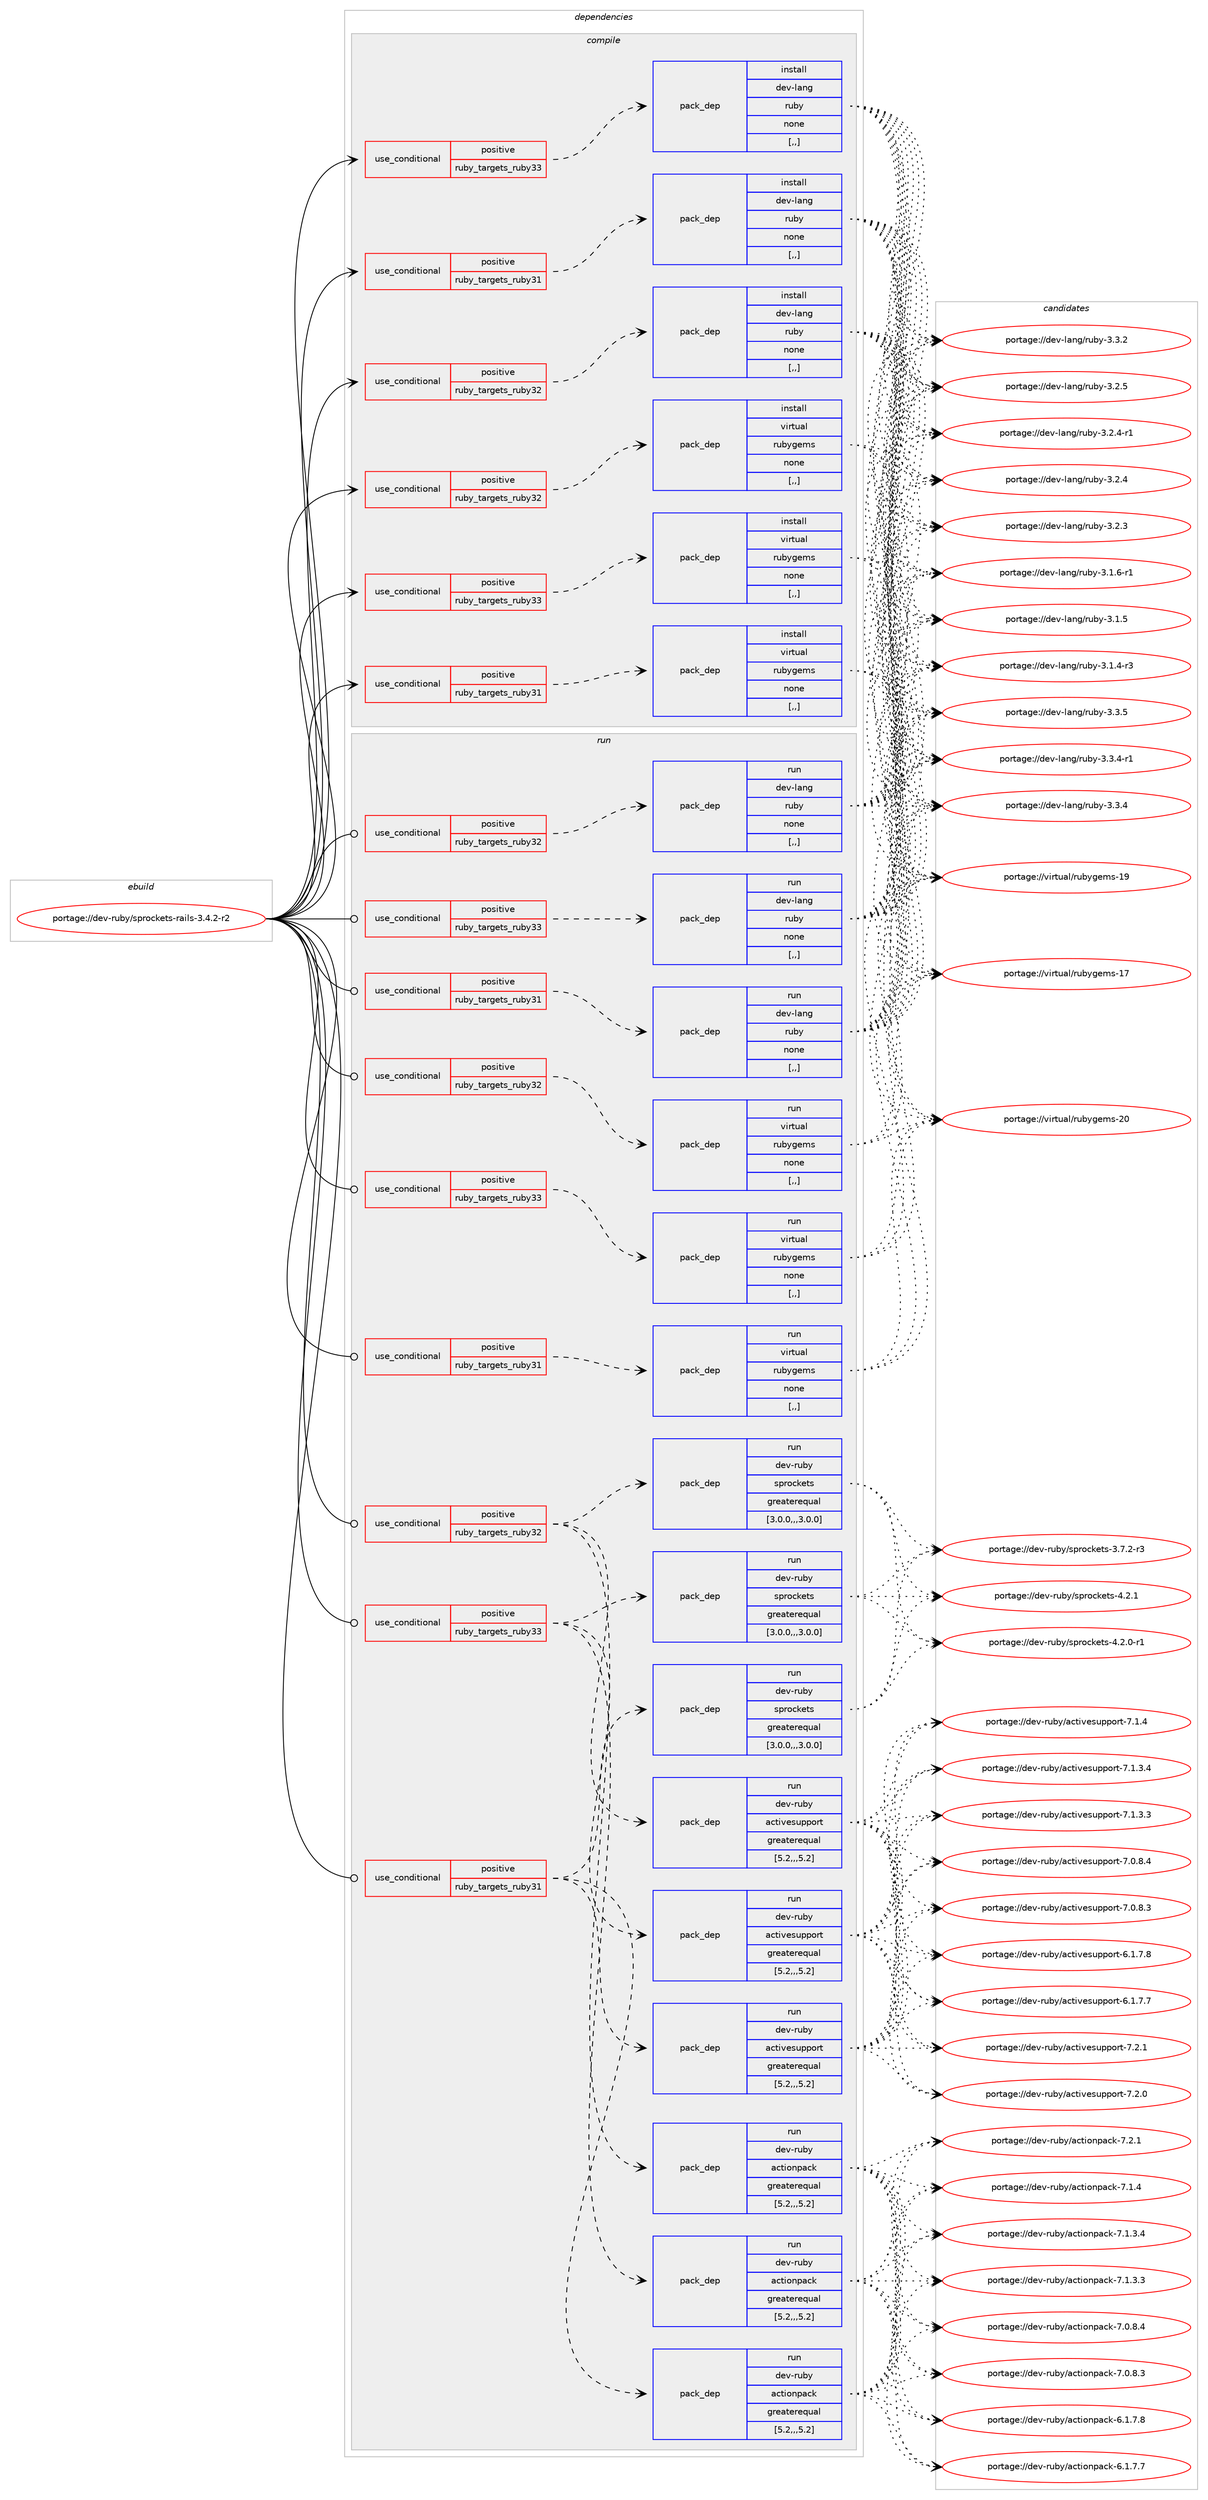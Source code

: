 digraph prolog {

# *************
# Graph options
# *************

newrank=true;
concentrate=true;
compound=true;
graph [rankdir=LR,fontname=Helvetica,fontsize=10,ranksep=1.5];#, ranksep=2.5, nodesep=0.2];
edge  [arrowhead=vee];
node  [fontname=Helvetica,fontsize=10];

# **********
# The ebuild
# **********

subgraph cluster_leftcol {
color=gray;
label=<<i>ebuild</i>>;
id [label="portage://dev-ruby/sprockets-rails-3.4.2-r2", color=red, width=4, href="../dev-ruby/sprockets-rails-3.4.2-r2.svg"];
}

# ****************
# The dependencies
# ****************

subgraph cluster_midcol {
color=gray;
label=<<i>dependencies</i>>;
subgraph cluster_compile {
fillcolor="#eeeeee";
style=filled;
label=<<i>compile</i>>;
subgraph cond188219 {
dependency700712 [label=<<TABLE BORDER="0" CELLBORDER="1" CELLSPACING="0" CELLPADDING="4"><TR><TD ROWSPAN="3" CELLPADDING="10">use_conditional</TD></TR><TR><TD>positive</TD></TR><TR><TD>ruby_targets_ruby31</TD></TR></TABLE>>, shape=none, color=red];
subgraph pack507512 {
dependency700713 [label=<<TABLE BORDER="0" CELLBORDER="1" CELLSPACING="0" CELLPADDING="4" WIDTH="220"><TR><TD ROWSPAN="6" CELLPADDING="30">pack_dep</TD></TR><TR><TD WIDTH="110">install</TD></TR><TR><TD>dev-lang</TD></TR><TR><TD>ruby</TD></TR><TR><TD>none</TD></TR><TR><TD>[,,]</TD></TR></TABLE>>, shape=none, color=blue];
}
dependency700712:e -> dependency700713:w [weight=20,style="dashed",arrowhead="vee"];
}
id:e -> dependency700712:w [weight=20,style="solid",arrowhead="vee"];
subgraph cond188220 {
dependency700714 [label=<<TABLE BORDER="0" CELLBORDER="1" CELLSPACING="0" CELLPADDING="4"><TR><TD ROWSPAN="3" CELLPADDING="10">use_conditional</TD></TR><TR><TD>positive</TD></TR><TR><TD>ruby_targets_ruby31</TD></TR></TABLE>>, shape=none, color=red];
subgraph pack507513 {
dependency700715 [label=<<TABLE BORDER="0" CELLBORDER="1" CELLSPACING="0" CELLPADDING="4" WIDTH="220"><TR><TD ROWSPAN="6" CELLPADDING="30">pack_dep</TD></TR><TR><TD WIDTH="110">install</TD></TR><TR><TD>virtual</TD></TR><TR><TD>rubygems</TD></TR><TR><TD>none</TD></TR><TR><TD>[,,]</TD></TR></TABLE>>, shape=none, color=blue];
}
dependency700714:e -> dependency700715:w [weight=20,style="dashed",arrowhead="vee"];
}
id:e -> dependency700714:w [weight=20,style="solid",arrowhead="vee"];
subgraph cond188221 {
dependency700716 [label=<<TABLE BORDER="0" CELLBORDER="1" CELLSPACING="0" CELLPADDING="4"><TR><TD ROWSPAN="3" CELLPADDING="10">use_conditional</TD></TR><TR><TD>positive</TD></TR><TR><TD>ruby_targets_ruby32</TD></TR></TABLE>>, shape=none, color=red];
subgraph pack507514 {
dependency700717 [label=<<TABLE BORDER="0" CELLBORDER="1" CELLSPACING="0" CELLPADDING="4" WIDTH="220"><TR><TD ROWSPAN="6" CELLPADDING="30">pack_dep</TD></TR><TR><TD WIDTH="110">install</TD></TR><TR><TD>dev-lang</TD></TR><TR><TD>ruby</TD></TR><TR><TD>none</TD></TR><TR><TD>[,,]</TD></TR></TABLE>>, shape=none, color=blue];
}
dependency700716:e -> dependency700717:w [weight=20,style="dashed",arrowhead="vee"];
}
id:e -> dependency700716:w [weight=20,style="solid",arrowhead="vee"];
subgraph cond188222 {
dependency700718 [label=<<TABLE BORDER="0" CELLBORDER="1" CELLSPACING="0" CELLPADDING="4"><TR><TD ROWSPAN="3" CELLPADDING="10">use_conditional</TD></TR><TR><TD>positive</TD></TR><TR><TD>ruby_targets_ruby32</TD></TR></TABLE>>, shape=none, color=red];
subgraph pack507515 {
dependency700719 [label=<<TABLE BORDER="0" CELLBORDER="1" CELLSPACING="0" CELLPADDING="4" WIDTH="220"><TR><TD ROWSPAN="6" CELLPADDING="30">pack_dep</TD></TR><TR><TD WIDTH="110">install</TD></TR><TR><TD>virtual</TD></TR><TR><TD>rubygems</TD></TR><TR><TD>none</TD></TR><TR><TD>[,,]</TD></TR></TABLE>>, shape=none, color=blue];
}
dependency700718:e -> dependency700719:w [weight=20,style="dashed",arrowhead="vee"];
}
id:e -> dependency700718:w [weight=20,style="solid",arrowhead="vee"];
subgraph cond188223 {
dependency700720 [label=<<TABLE BORDER="0" CELLBORDER="1" CELLSPACING="0" CELLPADDING="4"><TR><TD ROWSPAN="3" CELLPADDING="10">use_conditional</TD></TR><TR><TD>positive</TD></TR><TR><TD>ruby_targets_ruby33</TD></TR></TABLE>>, shape=none, color=red];
subgraph pack507516 {
dependency700721 [label=<<TABLE BORDER="0" CELLBORDER="1" CELLSPACING="0" CELLPADDING="4" WIDTH="220"><TR><TD ROWSPAN="6" CELLPADDING="30">pack_dep</TD></TR><TR><TD WIDTH="110">install</TD></TR><TR><TD>dev-lang</TD></TR><TR><TD>ruby</TD></TR><TR><TD>none</TD></TR><TR><TD>[,,]</TD></TR></TABLE>>, shape=none, color=blue];
}
dependency700720:e -> dependency700721:w [weight=20,style="dashed",arrowhead="vee"];
}
id:e -> dependency700720:w [weight=20,style="solid",arrowhead="vee"];
subgraph cond188224 {
dependency700722 [label=<<TABLE BORDER="0" CELLBORDER="1" CELLSPACING="0" CELLPADDING="4"><TR><TD ROWSPAN="3" CELLPADDING="10">use_conditional</TD></TR><TR><TD>positive</TD></TR><TR><TD>ruby_targets_ruby33</TD></TR></TABLE>>, shape=none, color=red];
subgraph pack507517 {
dependency700723 [label=<<TABLE BORDER="0" CELLBORDER="1" CELLSPACING="0" CELLPADDING="4" WIDTH="220"><TR><TD ROWSPAN="6" CELLPADDING="30">pack_dep</TD></TR><TR><TD WIDTH="110">install</TD></TR><TR><TD>virtual</TD></TR><TR><TD>rubygems</TD></TR><TR><TD>none</TD></TR><TR><TD>[,,]</TD></TR></TABLE>>, shape=none, color=blue];
}
dependency700722:e -> dependency700723:w [weight=20,style="dashed",arrowhead="vee"];
}
id:e -> dependency700722:w [weight=20,style="solid",arrowhead="vee"];
}
subgraph cluster_compileandrun {
fillcolor="#eeeeee";
style=filled;
label=<<i>compile and run</i>>;
}
subgraph cluster_run {
fillcolor="#eeeeee";
style=filled;
label=<<i>run</i>>;
subgraph cond188225 {
dependency700724 [label=<<TABLE BORDER="0" CELLBORDER="1" CELLSPACING="0" CELLPADDING="4"><TR><TD ROWSPAN="3" CELLPADDING="10">use_conditional</TD></TR><TR><TD>positive</TD></TR><TR><TD>ruby_targets_ruby31</TD></TR></TABLE>>, shape=none, color=red];
subgraph pack507518 {
dependency700725 [label=<<TABLE BORDER="0" CELLBORDER="1" CELLSPACING="0" CELLPADDING="4" WIDTH="220"><TR><TD ROWSPAN="6" CELLPADDING="30">pack_dep</TD></TR><TR><TD WIDTH="110">run</TD></TR><TR><TD>dev-lang</TD></TR><TR><TD>ruby</TD></TR><TR><TD>none</TD></TR><TR><TD>[,,]</TD></TR></TABLE>>, shape=none, color=blue];
}
dependency700724:e -> dependency700725:w [weight=20,style="dashed",arrowhead="vee"];
}
id:e -> dependency700724:w [weight=20,style="solid",arrowhead="odot"];
subgraph cond188226 {
dependency700726 [label=<<TABLE BORDER="0" CELLBORDER="1" CELLSPACING="0" CELLPADDING="4"><TR><TD ROWSPAN="3" CELLPADDING="10">use_conditional</TD></TR><TR><TD>positive</TD></TR><TR><TD>ruby_targets_ruby31</TD></TR></TABLE>>, shape=none, color=red];
subgraph pack507519 {
dependency700727 [label=<<TABLE BORDER="0" CELLBORDER="1" CELLSPACING="0" CELLPADDING="4" WIDTH="220"><TR><TD ROWSPAN="6" CELLPADDING="30">pack_dep</TD></TR><TR><TD WIDTH="110">run</TD></TR><TR><TD>dev-ruby</TD></TR><TR><TD>actionpack</TD></TR><TR><TD>greaterequal</TD></TR><TR><TD>[5.2,,,5.2]</TD></TR></TABLE>>, shape=none, color=blue];
}
dependency700726:e -> dependency700727:w [weight=20,style="dashed",arrowhead="vee"];
subgraph pack507520 {
dependency700728 [label=<<TABLE BORDER="0" CELLBORDER="1" CELLSPACING="0" CELLPADDING="4" WIDTH="220"><TR><TD ROWSPAN="6" CELLPADDING="30">pack_dep</TD></TR><TR><TD WIDTH="110">run</TD></TR><TR><TD>dev-ruby</TD></TR><TR><TD>activesupport</TD></TR><TR><TD>greaterequal</TD></TR><TR><TD>[5.2,,,5.2]</TD></TR></TABLE>>, shape=none, color=blue];
}
dependency700726:e -> dependency700728:w [weight=20,style="dashed",arrowhead="vee"];
subgraph pack507521 {
dependency700729 [label=<<TABLE BORDER="0" CELLBORDER="1" CELLSPACING="0" CELLPADDING="4" WIDTH="220"><TR><TD ROWSPAN="6" CELLPADDING="30">pack_dep</TD></TR><TR><TD WIDTH="110">run</TD></TR><TR><TD>dev-ruby</TD></TR><TR><TD>sprockets</TD></TR><TR><TD>greaterequal</TD></TR><TR><TD>[3.0.0,,,3.0.0]</TD></TR></TABLE>>, shape=none, color=blue];
}
dependency700726:e -> dependency700729:w [weight=20,style="dashed",arrowhead="vee"];
}
id:e -> dependency700726:w [weight=20,style="solid",arrowhead="odot"];
subgraph cond188227 {
dependency700730 [label=<<TABLE BORDER="0" CELLBORDER="1" CELLSPACING="0" CELLPADDING="4"><TR><TD ROWSPAN="3" CELLPADDING="10">use_conditional</TD></TR><TR><TD>positive</TD></TR><TR><TD>ruby_targets_ruby31</TD></TR></TABLE>>, shape=none, color=red];
subgraph pack507522 {
dependency700731 [label=<<TABLE BORDER="0" CELLBORDER="1" CELLSPACING="0" CELLPADDING="4" WIDTH="220"><TR><TD ROWSPAN="6" CELLPADDING="30">pack_dep</TD></TR><TR><TD WIDTH="110">run</TD></TR><TR><TD>virtual</TD></TR><TR><TD>rubygems</TD></TR><TR><TD>none</TD></TR><TR><TD>[,,]</TD></TR></TABLE>>, shape=none, color=blue];
}
dependency700730:e -> dependency700731:w [weight=20,style="dashed",arrowhead="vee"];
}
id:e -> dependency700730:w [weight=20,style="solid",arrowhead="odot"];
subgraph cond188228 {
dependency700732 [label=<<TABLE BORDER="0" CELLBORDER="1" CELLSPACING="0" CELLPADDING="4"><TR><TD ROWSPAN="3" CELLPADDING="10">use_conditional</TD></TR><TR><TD>positive</TD></TR><TR><TD>ruby_targets_ruby32</TD></TR></TABLE>>, shape=none, color=red];
subgraph pack507523 {
dependency700733 [label=<<TABLE BORDER="0" CELLBORDER="1" CELLSPACING="0" CELLPADDING="4" WIDTH="220"><TR><TD ROWSPAN="6" CELLPADDING="30">pack_dep</TD></TR><TR><TD WIDTH="110">run</TD></TR><TR><TD>dev-lang</TD></TR><TR><TD>ruby</TD></TR><TR><TD>none</TD></TR><TR><TD>[,,]</TD></TR></TABLE>>, shape=none, color=blue];
}
dependency700732:e -> dependency700733:w [weight=20,style="dashed",arrowhead="vee"];
}
id:e -> dependency700732:w [weight=20,style="solid",arrowhead="odot"];
subgraph cond188229 {
dependency700734 [label=<<TABLE BORDER="0" CELLBORDER="1" CELLSPACING="0" CELLPADDING="4"><TR><TD ROWSPAN="3" CELLPADDING="10">use_conditional</TD></TR><TR><TD>positive</TD></TR><TR><TD>ruby_targets_ruby32</TD></TR></TABLE>>, shape=none, color=red];
subgraph pack507524 {
dependency700735 [label=<<TABLE BORDER="0" CELLBORDER="1" CELLSPACING="0" CELLPADDING="4" WIDTH="220"><TR><TD ROWSPAN="6" CELLPADDING="30">pack_dep</TD></TR><TR><TD WIDTH="110">run</TD></TR><TR><TD>dev-ruby</TD></TR><TR><TD>actionpack</TD></TR><TR><TD>greaterequal</TD></TR><TR><TD>[5.2,,,5.2]</TD></TR></TABLE>>, shape=none, color=blue];
}
dependency700734:e -> dependency700735:w [weight=20,style="dashed",arrowhead="vee"];
subgraph pack507525 {
dependency700736 [label=<<TABLE BORDER="0" CELLBORDER="1" CELLSPACING="0" CELLPADDING="4" WIDTH="220"><TR><TD ROWSPAN="6" CELLPADDING="30">pack_dep</TD></TR><TR><TD WIDTH="110">run</TD></TR><TR><TD>dev-ruby</TD></TR><TR><TD>activesupport</TD></TR><TR><TD>greaterequal</TD></TR><TR><TD>[5.2,,,5.2]</TD></TR></TABLE>>, shape=none, color=blue];
}
dependency700734:e -> dependency700736:w [weight=20,style="dashed",arrowhead="vee"];
subgraph pack507526 {
dependency700737 [label=<<TABLE BORDER="0" CELLBORDER="1" CELLSPACING="0" CELLPADDING="4" WIDTH="220"><TR><TD ROWSPAN="6" CELLPADDING="30">pack_dep</TD></TR><TR><TD WIDTH="110">run</TD></TR><TR><TD>dev-ruby</TD></TR><TR><TD>sprockets</TD></TR><TR><TD>greaterequal</TD></TR><TR><TD>[3.0.0,,,3.0.0]</TD></TR></TABLE>>, shape=none, color=blue];
}
dependency700734:e -> dependency700737:w [weight=20,style="dashed",arrowhead="vee"];
}
id:e -> dependency700734:w [weight=20,style="solid",arrowhead="odot"];
subgraph cond188230 {
dependency700738 [label=<<TABLE BORDER="0" CELLBORDER="1" CELLSPACING="0" CELLPADDING="4"><TR><TD ROWSPAN="3" CELLPADDING="10">use_conditional</TD></TR><TR><TD>positive</TD></TR><TR><TD>ruby_targets_ruby32</TD></TR></TABLE>>, shape=none, color=red];
subgraph pack507527 {
dependency700739 [label=<<TABLE BORDER="0" CELLBORDER="1" CELLSPACING="0" CELLPADDING="4" WIDTH="220"><TR><TD ROWSPAN="6" CELLPADDING="30">pack_dep</TD></TR><TR><TD WIDTH="110">run</TD></TR><TR><TD>virtual</TD></TR><TR><TD>rubygems</TD></TR><TR><TD>none</TD></TR><TR><TD>[,,]</TD></TR></TABLE>>, shape=none, color=blue];
}
dependency700738:e -> dependency700739:w [weight=20,style="dashed",arrowhead="vee"];
}
id:e -> dependency700738:w [weight=20,style="solid",arrowhead="odot"];
subgraph cond188231 {
dependency700740 [label=<<TABLE BORDER="0" CELLBORDER="1" CELLSPACING="0" CELLPADDING="4"><TR><TD ROWSPAN="3" CELLPADDING="10">use_conditional</TD></TR><TR><TD>positive</TD></TR><TR><TD>ruby_targets_ruby33</TD></TR></TABLE>>, shape=none, color=red];
subgraph pack507528 {
dependency700741 [label=<<TABLE BORDER="0" CELLBORDER="1" CELLSPACING="0" CELLPADDING="4" WIDTH="220"><TR><TD ROWSPAN="6" CELLPADDING="30">pack_dep</TD></TR><TR><TD WIDTH="110">run</TD></TR><TR><TD>dev-lang</TD></TR><TR><TD>ruby</TD></TR><TR><TD>none</TD></TR><TR><TD>[,,]</TD></TR></TABLE>>, shape=none, color=blue];
}
dependency700740:e -> dependency700741:w [weight=20,style="dashed",arrowhead="vee"];
}
id:e -> dependency700740:w [weight=20,style="solid",arrowhead="odot"];
subgraph cond188232 {
dependency700742 [label=<<TABLE BORDER="0" CELLBORDER="1" CELLSPACING="0" CELLPADDING="4"><TR><TD ROWSPAN="3" CELLPADDING="10">use_conditional</TD></TR><TR><TD>positive</TD></TR><TR><TD>ruby_targets_ruby33</TD></TR></TABLE>>, shape=none, color=red];
subgraph pack507529 {
dependency700743 [label=<<TABLE BORDER="0" CELLBORDER="1" CELLSPACING="0" CELLPADDING="4" WIDTH="220"><TR><TD ROWSPAN="6" CELLPADDING="30">pack_dep</TD></TR><TR><TD WIDTH="110">run</TD></TR><TR><TD>dev-ruby</TD></TR><TR><TD>actionpack</TD></TR><TR><TD>greaterequal</TD></TR><TR><TD>[5.2,,,5.2]</TD></TR></TABLE>>, shape=none, color=blue];
}
dependency700742:e -> dependency700743:w [weight=20,style="dashed",arrowhead="vee"];
subgraph pack507530 {
dependency700744 [label=<<TABLE BORDER="0" CELLBORDER="1" CELLSPACING="0" CELLPADDING="4" WIDTH="220"><TR><TD ROWSPAN="6" CELLPADDING="30">pack_dep</TD></TR><TR><TD WIDTH="110">run</TD></TR><TR><TD>dev-ruby</TD></TR><TR><TD>activesupport</TD></TR><TR><TD>greaterequal</TD></TR><TR><TD>[5.2,,,5.2]</TD></TR></TABLE>>, shape=none, color=blue];
}
dependency700742:e -> dependency700744:w [weight=20,style="dashed",arrowhead="vee"];
subgraph pack507531 {
dependency700745 [label=<<TABLE BORDER="0" CELLBORDER="1" CELLSPACING="0" CELLPADDING="4" WIDTH="220"><TR><TD ROWSPAN="6" CELLPADDING="30">pack_dep</TD></TR><TR><TD WIDTH="110">run</TD></TR><TR><TD>dev-ruby</TD></TR><TR><TD>sprockets</TD></TR><TR><TD>greaterequal</TD></TR><TR><TD>[3.0.0,,,3.0.0]</TD></TR></TABLE>>, shape=none, color=blue];
}
dependency700742:e -> dependency700745:w [weight=20,style="dashed",arrowhead="vee"];
}
id:e -> dependency700742:w [weight=20,style="solid",arrowhead="odot"];
subgraph cond188233 {
dependency700746 [label=<<TABLE BORDER="0" CELLBORDER="1" CELLSPACING="0" CELLPADDING="4"><TR><TD ROWSPAN="3" CELLPADDING="10">use_conditional</TD></TR><TR><TD>positive</TD></TR><TR><TD>ruby_targets_ruby33</TD></TR></TABLE>>, shape=none, color=red];
subgraph pack507532 {
dependency700747 [label=<<TABLE BORDER="0" CELLBORDER="1" CELLSPACING="0" CELLPADDING="4" WIDTH="220"><TR><TD ROWSPAN="6" CELLPADDING="30">pack_dep</TD></TR><TR><TD WIDTH="110">run</TD></TR><TR><TD>virtual</TD></TR><TR><TD>rubygems</TD></TR><TR><TD>none</TD></TR><TR><TD>[,,]</TD></TR></TABLE>>, shape=none, color=blue];
}
dependency700746:e -> dependency700747:w [weight=20,style="dashed",arrowhead="vee"];
}
id:e -> dependency700746:w [weight=20,style="solid",arrowhead="odot"];
}
}

# **************
# The candidates
# **************

subgraph cluster_choices {
rank=same;
color=gray;
label=<<i>candidates</i>>;

subgraph choice507512 {
color=black;
nodesep=1;
choice10010111845108971101034711411798121455146514653 [label="portage://dev-lang/ruby-3.3.5", color=red, width=4,href="../dev-lang/ruby-3.3.5.svg"];
choice100101118451089711010347114117981214551465146524511449 [label="portage://dev-lang/ruby-3.3.4-r1", color=red, width=4,href="../dev-lang/ruby-3.3.4-r1.svg"];
choice10010111845108971101034711411798121455146514652 [label="portage://dev-lang/ruby-3.3.4", color=red, width=4,href="../dev-lang/ruby-3.3.4.svg"];
choice10010111845108971101034711411798121455146514650 [label="portage://dev-lang/ruby-3.3.2", color=red, width=4,href="../dev-lang/ruby-3.3.2.svg"];
choice10010111845108971101034711411798121455146504653 [label="portage://dev-lang/ruby-3.2.5", color=red, width=4,href="../dev-lang/ruby-3.2.5.svg"];
choice100101118451089711010347114117981214551465046524511449 [label="portage://dev-lang/ruby-3.2.4-r1", color=red, width=4,href="../dev-lang/ruby-3.2.4-r1.svg"];
choice10010111845108971101034711411798121455146504652 [label="portage://dev-lang/ruby-3.2.4", color=red, width=4,href="../dev-lang/ruby-3.2.4.svg"];
choice10010111845108971101034711411798121455146504651 [label="portage://dev-lang/ruby-3.2.3", color=red, width=4,href="../dev-lang/ruby-3.2.3.svg"];
choice100101118451089711010347114117981214551464946544511449 [label="portage://dev-lang/ruby-3.1.6-r1", color=red, width=4,href="../dev-lang/ruby-3.1.6-r1.svg"];
choice10010111845108971101034711411798121455146494653 [label="portage://dev-lang/ruby-3.1.5", color=red, width=4,href="../dev-lang/ruby-3.1.5.svg"];
choice100101118451089711010347114117981214551464946524511451 [label="portage://dev-lang/ruby-3.1.4-r3", color=red, width=4,href="../dev-lang/ruby-3.1.4-r3.svg"];
dependency700713:e -> choice10010111845108971101034711411798121455146514653:w [style=dotted,weight="100"];
dependency700713:e -> choice100101118451089711010347114117981214551465146524511449:w [style=dotted,weight="100"];
dependency700713:e -> choice10010111845108971101034711411798121455146514652:w [style=dotted,weight="100"];
dependency700713:e -> choice10010111845108971101034711411798121455146514650:w [style=dotted,weight="100"];
dependency700713:e -> choice10010111845108971101034711411798121455146504653:w [style=dotted,weight="100"];
dependency700713:e -> choice100101118451089711010347114117981214551465046524511449:w [style=dotted,weight="100"];
dependency700713:e -> choice10010111845108971101034711411798121455146504652:w [style=dotted,weight="100"];
dependency700713:e -> choice10010111845108971101034711411798121455146504651:w [style=dotted,weight="100"];
dependency700713:e -> choice100101118451089711010347114117981214551464946544511449:w [style=dotted,weight="100"];
dependency700713:e -> choice10010111845108971101034711411798121455146494653:w [style=dotted,weight="100"];
dependency700713:e -> choice100101118451089711010347114117981214551464946524511451:w [style=dotted,weight="100"];
}
subgraph choice507513 {
color=black;
nodesep=1;
choice118105114116117971084711411798121103101109115455048 [label="portage://virtual/rubygems-20", color=red, width=4,href="../virtual/rubygems-20.svg"];
choice118105114116117971084711411798121103101109115454957 [label="portage://virtual/rubygems-19", color=red, width=4,href="../virtual/rubygems-19.svg"];
choice118105114116117971084711411798121103101109115454955 [label="portage://virtual/rubygems-17", color=red, width=4,href="../virtual/rubygems-17.svg"];
dependency700715:e -> choice118105114116117971084711411798121103101109115455048:w [style=dotted,weight="100"];
dependency700715:e -> choice118105114116117971084711411798121103101109115454957:w [style=dotted,weight="100"];
dependency700715:e -> choice118105114116117971084711411798121103101109115454955:w [style=dotted,weight="100"];
}
subgraph choice507514 {
color=black;
nodesep=1;
choice10010111845108971101034711411798121455146514653 [label="portage://dev-lang/ruby-3.3.5", color=red, width=4,href="../dev-lang/ruby-3.3.5.svg"];
choice100101118451089711010347114117981214551465146524511449 [label="portage://dev-lang/ruby-3.3.4-r1", color=red, width=4,href="../dev-lang/ruby-3.3.4-r1.svg"];
choice10010111845108971101034711411798121455146514652 [label="portage://dev-lang/ruby-3.3.4", color=red, width=4,href="../dev-lang/ruby-3.3.4.svg"];
choice10010111845108971101034711411798121455146514650 [label="portage://dev-lang/ruby-3.3.2", color=red, width=4,href="../dev-lang/ruby-3.3.2.svg"];
choice10010111845108971101034711411798121455146504653 [label="portage://dev-lang/ruby-3.2.5", color=red, width=4,href="../dev-lang/ruby-3.2.5.svg"];
choice100101118451089711010347114117981214551465046524511449 [label="portage://dev-lang/ruby-3.2.4-r1", color=red, width=4,href="../dev-lang/ruby-3.2.4-r1.svg"];
choice10010111845108971101034711411798121455146504652 [label="portage://dev-lang/ruby-3.2.4", color=red, width=4,href="../dev-lang/ruby-3.2.4.svg"];
choice10010111845108971101034711411798121455146504651 [label="portage://dev-lang/ruby-3.2.3", color=red, width=4,href="../dev-lang/ruby-3.2.3.svg"];
choice100101118451089711010347114117981214551464946544511449 [label="portage://dev-lang/ruby-3.1.6-r1", color=red, width=4,href="../dev-lang/ruby-3.1.6-r1.svg"];
choice10010111845108971101034711411798121455146494653 [label="portage://dev-lang/ruby-3.1.5", color=red, width=4,href="../dev-lang/ruby-3.1.5.svg"];
choice100101118451089711010347114117981214551464946524511451 [label="portage://dev-lang/ruby-3.1.4-r3", color=red, width=4,href="../dev-lang/ruby-3.1.4-r3.svg"];
dependency700717:e -> choice10010111845108971101034711411798121455146514653:w [style=dotted,weight="100"];
dependency700717:e -> choice100101118451089711010347114117981214551465146524511449:w [style=dotted,weight="100"];
dependency700717:e -> choice10010111845108971101034711411798121455146514652:w [style=dotted,weight="100"];
dependency700717:e -> choice10010111845108971101034711411798121455146514650:w [style=dotted,weight="100"];
dependency700717:e -> choice10010111845108971101034711411798121455146504653:w [style=dotted,weight="100"];
dependency700717:e -> choice100101118451089711010347114117981214551465046524511449:w [style=dotted,weight="100"];
dependency700717:e -> choice10010111845108971101034711411798121455146504652:w [style=dotted,weight="100"];
dependency700717:e -> choice10010111845108971101034711411798121455146504651:w [style=dotted,weight="100"];
dependency700717:e -> choice100101118451089711010347114117981214551464946544511449:w [style=dotted,weight="100"];
dependency700717:e -> choice10010111845108971101034711411798121455146494653:w [style=dotted,weight="100"];
dependency700717:e -> choice100101118451089711010347114117981214551464946524511451:w [style=dotted,weight="100"];
}
subgraph choice507515 {
color=black;
nodesep=1;
choice118105114116117971084711411798121103101109115455048 [label="portage://virtual/rubygems-20", color=red, width=4,href="../virtual/rubygems-20.svg"];
choice118105114116117971084711411798121103101109115454957 [label="portage://virtual/rubygems-19", color=red, width=4,href="../virtual/rubygems-19.svg"];
choice118105114116117971084711411798121103101109115454955 [label="portage://virtual/rubygems-17", color=red, width=4,href="../virtual/rubygems-17.svg"];
dependency700719:e -> choice118105114116117971084711411798121103101109115455048:w [style=dotted,weight="100"];
dependency700719:e -> choice118105114116117971084711411798121103101109115454957:w [style=dotted,weight="100"];
dependency700719:e -> choice118105114116117971084711411798121103101109115454955:w [style=dotted,weight="100"];
}
subgraph choice507516 {
color=black;
nodesep=1;
choice10010111845108971101034711411798121455146514653 [label="portage://dev-lang/ruby-3.3.5", color=red, width=4,href="../dev-lang/ruby-3.3.5.svg"];
choice100101118451089711010347114117981214551465146524511449 [label="portage://dev-lang/ruby-3.3.4-r1", color=red, width=4,href="../dev-lang/ruby-3.3.4-r1.svg"];
choice10010111845108971101034711411798121455146514652 [label="portage://dev-lang/ruby-3.3.4", color=red, width=4,href="../dev-lang/ruby-3.3.4.svg"];
choice10010111845108971101034711411798121455146514650 [label="portage://dev-lang/ruby-3.3.2", color=red, width=4,href="../dev-lang/ruby-3.3.2.svg"];
choice10010111845108971101034711411798121455146504653 [label="portage://dev-lang/ruby-3.2.5", color=red, width=4,href="../dev-lang/ruby-3.2.5.svg"];
choice100101118451089711010347114117981214551465046524511449 [label="portage://dev-lang/ruby-3.2.4-r1", color=red, width=4,href="../dev-lang/ruby-3.2.4-r1.svg"];
choice10010111845108971101034711411798121455146504652 [label="portage://dev-lang/ruby-3.2.4", color=red, width=4,href="../dev-lang/ruby-3.2.4.svg"];
choice10010111845108971101034711411798121455146504651 [label="portage://dev-lang/ruby-3.2.3", color=red, width=4,href="../dev-lang/ruby-3.2.3.svg"];
choice100101118451089711010347114117981214551464946544511449 [label="portage://dev-lang/ruby-3.1.6-r1", color=red, width=4,href="../dev-lang/ruby-3.1.6-r1.svg"];
choice10010111845108971101034711411798121455146494653 [label="portage://dev-lang/ruby-3.1.5", color=red, width=4,href="../dev-lang/ruby-3.1.5.svg"];
choice100101118451089711010347114117981214551464946524511451 [label="portage://dev-lang/ruby-3.1.4-r3", color=red, width=4,href="../dev-lang/ruby-3.1.4-r3.svg"];
dependency700721:e -> choice10010111845108971101034711411798121455146514653:w [style=dotted,weight="100"];
dependency700721:e -> choice100101118451089711010347114117981214551465146524511449:w [style=dotted,weight="100"];
dependency700721:e -> choice10010111845108971101034711411798121455146514652:w [style=dotted,weight="100"];
dependency700721:e -> choice10010111845108971101034711411798121455146514650:w [style=dotted,weight="100"];
dependency700721:e -> choice10010111845108971101034711411798121455146504653:w [style=dotted,weight="100"];
dependency700721:e -> choice100101118451089711010347114117981214551465046524511449:w [style=dotted,weight="100"];
dependency700721:e -> choice10010111845108971101034711411798121455146504652:w [style=dotted,weight="100"];
dependency700721:e -> choice10010111845108971101034711411798121455146504651:w [style=dotted,weight="100"];
dependency700721:e -> choice100101118451089711010347114117981214551464946544511449:w [style=dotted,weight="100"];
dependency700721:e -> choice10010111845108971101034711411798121455146494653:w [style=dotted,weight="100"];
dependency700721:e -> choice100101118451089711010347114117981214551464946524511451:w [style=dotted,weight="100"];
}
subgraph choice507517 {
color=black;
nodesep=1;
choice118105114116117971084711411798121103101109115455048 [label="portage://virtual/rubygems-20", color=red, width=4,href="../virtual/rubygems-20.svg"];
choice118105114116117971084711411798121103101109115454957 [label="portage://virtual/rubygems-19", color=red, width=4,href="../virtual/rubygems-19.svg"];
choice118105114116117971084711411798121103101109115454955 [label="portage://virtual/rubygems-17", color=red, width=4,href="../virtual/rubygems-17.svg"];
dependency700723:e -> choice118105114116117971084711411798121103101109115455048:w [style=dotted,weight="100"];
dependency700723:e -> choice118105114116117971084711411798121103101109115454957:w [style=dotted,weight="100"];
dependency700723:e -> choice118105114116117971084711411798121103101109115454955:w [style=dotted,weight="100"];
}
subgraph choice507518 {
color=black;
nodesep=1;
choice10010111845108971101034711411798121455146514653 [label="portage://dev-lang/ruby-3.3.5", color=red, width=4,href="../dev-lang/ruby-3.3.5.svg"];
choice100101118451089711010347114117981214551465146524511449 [label="portage://dev-lang/ruby-3.3.4-r1", color=red, width=4,href="../dev-lang/ruby-3.3.4-r1.svg"];
choice10010111845108971101034711411798121455146514652 [label="portage://dev-lang/ruby-3.3.4", color=red, width=4,href="../dev-lang/ruby-3.3.4.svg"];
choice10010111845108971101034711411798121455146514650 [label="portage://dev-lang/ruby-3.3.2", color=red, width=4,href="../dev-lang/ruby-3.3.2.svg"];
choice10010111845108971101034711411798121455146504653 [label="portage://dev-lang/ruby-3.2.5", color=red, width=4,href="../dev-lang/ruby-3.2.5.svg"];
choice100101118451089711010347114117981214551465046524511449 [label="portage://dev-lang/ruby-3.2.4-r1", color=red, width=4,href="../dev-lang/ruby-3.2.4-r1.svg"];
choice10010111845108971101034711411798121455146504652 [label="portage://dev-lang/ruby-3.2.4", color=red, width=4,href="../dev-lang/ruby-3.2.4.svg"];
choice10010111845108971101034711411798121455146504651 [label="portage://dev-lang/ruby-3.2.3", color=red, width=4,href="../dev-lang/ruby-3.2.3.svg"];
choice100101118451089711010347114117981214551464946544511449 [label="portage://dev-lang/ruby-3.1.6-r1", color=red, width=4,href="../dev-lang/ruby-3.1.6-r1.svg"];
choice10010111845108971101034711411798121455146494653 [label="portage://dev-lang/ruby-3.1.5", color=red, width=4,href="../dev-lang/ruby-3.1.5.svg"];
choice100101118451089711010347114117981214551464946524511451 [label="portage://dev-lang/ruby-3.1.4-r3", color=red, width=4,href="../dev-lang/ruby-3.1.4-r3.svg"];
dependency700725:e -> choice10010111845108971101034711411798121455146514653:w [style=dotted,weight="100"];
dependency700725:e -> choice100101118451089711010347114117981214551465146524511449:w [style=dotted,weight="100"];
dependency700725:e -> choice10010111845108971101034711411798121455146514652:w [style=dotted,weight="100"];
dependency700725:e -> choice10010111845108971101034711411798121455146514650:w [style=dotted,weight="100"];
dependency700725:e -> choice10010111845108971101034711411798121455146504653:w [style=dotted,weight="100"];
dependency700725:e -> choice100101118451089711010347114117981214551465046524511449:w [style=dotted,weight="100"];
dependency700725:e -> choice10010111845108971101034711411798121455146504652:w [style=dotted,weight="100"];
dependency700725:e -> choice10010111845108971101034711411798121455146504651:w [style=dotted,weight="100"];
dependency700725:e -> choice100101118451089711010347114117981214551464946544511449:w [style=dotted,weight="100"];
dependency700725:e -> choice10010111845108971101034711411798121455146494653:w [style=dotted,weight="100"];
dependency700725:e -> choice100101118451089711010347114117981214551464946524511451:w [style=dotted,weight="100"];
}
subgraph choice507519 {
color=black;
nodesep=1;
choice10010111845114117981214797991161051111101129799107455546504649 [label="portage://dev-ruby/actionpack-7.2.1", color=red, width=4,href="../dev-ruby/actionpack-7.2.1.svg"];
choice10010111845114117981214797991161051111101129799107455546494652 [label="portage://dev-ruby/actionpack-7.1.4", color=red, width=4,href="../dev-ruby/actionpack-7.1.4.svg"];
choice100101118451141179812147979911610511111011297991074555464946514652 [label="portage://dev-ruby/actionpack-7.1.3.4", color=red, width=4,href="../dev-ruby/actionpack-7.1.3.4.svg"];
choice100101118451141179812147979911610511111011297991074555464946514651 [label="portage://dev-ruby/actionpack-7.1.3.3", color=red, width=4,href="../dev-ruby/actionpack-7.1.3.3.svg"];
choice100101118451141179812147979911610511111011297991074555464846564652 [label="portage://dev-ruby/actionpack-7.0.8.4", color=red, width=4,href="../dev-ruby/actionpack-7.0.8.4.svg"];
choice100101118451141179812147979911610511111011297991074555464846564651 [label="portage://dev-ruby/actionpack-7.0.8.3", color=red, width=4,href="../dev-ruby/actionpack-7.0.8.3.svg"];
choice100101118451141179812147979911610511111011297991074554464946554656 [label="portage://dev-ruby/actionpack-6.1.7.8", color=red, width=4,href="../dev-ruby/actionpack-6.1.7.8.svg"];
choice100101118451141179812147979911610511111011297991074554464946554655 [label="portage://dev-ruby/actionpack-6.1.7.7", color=red, width=4,href="../dev-ruby/actionpack-6.1.7.7.svg"];
dependency700727:e -> choice10010111845114117981214797991161051111101129799107455546504649:w [style=dotted,weight="100"];
dependency700727:e -> choice10010111845114117981214797991161051111101129799107455546494652:w [style=dotted,weight="100"];
dependency700727:e -> choice100101118451141179812147979911610511111011297991074555464946514652:w [style=dotted,weight="100"];
dependency700727:e -> choice100101118451141179812147979911610511111011297991074555464946514651:w [style=dotted,weight="100"];
dependency700727:e -> choice100101118451141179812147979911610511111011297991074555464846564652:w [style=dotted,weight="100"];
dependency700727:e -> choice100101118451141179812147979911610511111011297991074555464846564651:w [style=dotted,weight="100"];
dependency700727:e -> choice100101118451141179812147979911610511111011297991074554464946554656:w [style=dotted,weight="100"];
dependency700727:e -> choice100101118451141179812147979911610511111011297991074554464946554655:w [style=dotted,weight="100"];
}
subgraph choice507520 {
color=black;
nodesep=1;
choice1001011184511411798121479799116105118101115117112112111114116455546504649 [label="portage://dev-ruby/activesupport-7.2.1", color=red, width=4,href="../dev-ruby/activesupport-7.2.1.svg"];
choice1001011184511411798121479799116105118101115117112112111114116455546504648 [label="portage://dev-ruby/activesupport-7.2.0", color=red, width=4,href="../dev-ruby/activesupport-7.2.0.svg"];
choice1001011184511411798121479799116105118101115117112112111114116455546494652 [label="portage://dev-ruby/activesupport-7.1.4", color=red, width=4,href="../dev-ruby/activesupport-7.1.4.svg"];
choice10010111845114117981214797991161051181011151171121121111141164555464946514652 [label="portage://dev-ruby/activesupport-7.1.3.4", color=red, width=4,href="../dev-ruby/activesupport-7.1.3.4.svg"];
choice10010111845114117981214797991161051181011151171121121111141164555464946514651 [label="portage://dev-ruby/activesupport-7.1.3.3", color=red, width=4,href="../dev-ruby/activesupport-7.1.3.3.svg"];
choice10010111845114117981214797991161051181011151171121121111141164555464846564652 [label="portage://dev-ruby/activesupport-7.0.8.4", color=red, width=4,href="../dev-ruby/activesupport-7.0.8.4.svg"];
choice10010111845114117981214797991161051181011151171121121111141164555464846564651 [label="portage://dev-ruby/activesupport-7.0.8.3", color=red, width=4,href="../dev-ruby/activesupport-7.0.8.3.svg"];
choice10010111845114117981214797991161051181011151171121121111141164554464946554656 [label="portage://dev-ruby/activesupport-6.1.7.8", color=red, width=4,href="../dev-ruby/activesupport-6.1.7.8.svg"];
choice10010111845114117981214797991161051181011151171121121111141164554464946554655 [label="portage://dev-ruby/activesupport-6.1.7.7", color=red, width=4,href="../dev-ruby/activesupport-6.1.7.7.svg"];
dependency700728:e -> choice1001011184511411798121479799116105118101115117112112111114116455546504649:w [style=dotted,weight="100"];
dependency700728:e -> choice1001011184511411798121479799116105118101115117112112111114116455546504648:w [style=dotted,weight="100"];
dependency700728:e -> choice1001011184511411798121479799116105118101115117112112111114116455546494652:w [style=dotted,weight="100"];
dependency700728:e -> choice10010111845114117981214797991161051181011151171121121111141164555464946514652:w [style=dotted,weight="100"];
dependency700728:e -> choice10010111845114117981214797991161051181011151171121121111141164555464946514651:w [style=dotted,weight="100"];
dependency700728:e -> choice10010111845114117981214797991161051181011151171121121111141164555464846564652:w [style=dotted,weight="100"];
dependency700728:e -> choice10010111845114117981214797991161051181011151171121121111141164555464846564651:w [style=dotted,weight="100"];
dependency700728:e -> choice10010111845114117981214797991161051181011151171121121111141164554464946554656:w [style=dotted,weight="100"];
dependency700728:e -> choice10010111845114117981214797991161051181011151171121121111141164554464946554655:w [style=dotted,weight="100"];
}
subgraph choice507521 {
color=black;
nodesep=1;
choice10010111845114117981214711511211411199107101116115455246504649 [label="portage://dev-ruby/sprockets-4.2.1", color=red, width=4,href="../dev-ruby/sprockets-4.2.1.svg"];
choice100101118451141179812147115112114111991071011161154552465046484511449 [label="portage://dev-ruby/sprockets-4.2.0-r1", color=red, width=4,href="../dev-ruby/sprockets-4.2.0-r1.svg"];
choice100101118451141179812147115112114111991071011161154551465546504511451 [label="portage://dev-ruby/sprockets-3.7.2-r3", color=red, width=4,href="../dev-ruby/sprockets-3.7.2-r3.svg"];
dependency700729:e -> choice10010111845114117981214711511211411199107101116115455246504649:w [style=dotted,weight="100"];
dependency700729:e -> choice100101118451141179812147115112114111991071011161154552465046484511449:w [style=dotted,weight="100"];
dependency700729:e -> choice100101118451141179812147115112114111991071011161154551465546504511451:w [style=dotted,weight="100"];
}
subgraph choice507522 {
color=black;
nodesep=1;
choice118105114116117971084711411798121103101109115455048 [label="portage://virtual/rubygems-20", color=red, width=4,href="../virtual/rubygems-20.svg"];
choice118105114116117971084711411798121103101109115454957 [label="portage://virtual/rubygems-19", color=red, width=4,href="../virtual/rubygems-19.svg"];
choice118105114116117971084711411798121103101109115454955 [label="portage://virtual/rubygems-17", color=red, width=4,href="../virtual/rubygems-17.svg"];
dependency700731:e -> choice118105114116117971084711411798121103101109115455048:w [style=dotted,weight="100"];
dependency700731:e -> choice118105114116117971084711411798121103101109115454957:w [style=dotted,weight="100"];
dependency700731:e -> choice118105114116117971084711411798121103101109115454955:w [style=dotted,weight="100"];
}
subgraph choice507523 {
color=black;
nodesep=1;
choice10010111845108971101034711411798121455146514653 [label="portage://dev-lang/ruby-3.3.5", color=red, width=4,href="../dev-lang/ruby-3.3.5.svg"];
choice100101118451089711010347114117981214551465146524511449 [label="portage://dev-lang/ruby-3.3.4-r1", color=red, width=4,href="../dev-lang/ruby-3.3.4-r1.svg"];
choice10010111845108971101034711411798121455146514652 [label="portage://dev-lang/ruby-3.3.4", color=red, width=4,href="../dev-lang/ruby-3.3.4.svg"];
choice10010111845108971101034711411798121455146514650 [label="portage://dev-lang/ruby-3.3.2", color=red, width=4,href="../dev-lang/ruby-3.3.2.svg"];
choice10010111845108971101034711411798121455146504653 [label="portage://dev-lang/ruby-3.2.5", color=red, width=4,href="../dev-lang/ruby-3.2.5.svg"];
choice100101118451089711010347114117981214551465046524511449 [label="portage://dev-lang/ruby-3.2.4-r1", color=red, width=4,href="../dev-lang/ruby-3.2.4-r1.svg"];
choice10010111845108971101034711411798121455146504652 [label="portage://dev-lang/ruby-3.2.4", color=red, width=4,href="../dev-lang/ruby-3.2.4.svg"];
choice10010111845108971101034711411798121455146504651 [label="portage://dev-lang/ruby-3.2.3", color=red, width=4,href="../dev-lang/ruby-3.2.3.svg"];
choice100101118451089711010347114117981214551464946544511449 [label="portage://dev-lang/ruby-3.1.6-r1", color=red, width=4,href="../dev-lang/ruby-3.1.6-r1.svg"];
choice10010111845108971101034711411798121455146494653 [label="portage://dev-lang/ruby-3.1.5", color=red, width=4,href="../dev-lang/ruby-3.1.5.svg"];
choice100101118451089711010347114117981214551464946524511451 [label="portage://dev-lang/ruby-3.1.4-r3", color=red, width=4,href="../dev-lang/ruby-3.1.4-r3.svg"];
dependency700733:e -> choice10010111845108971101034711411798121455146514653:w [style=dotted,weight="100"];
dependency700733:e -> choice100101118451089711010347114117981214551465146524511449:w [style=dotted,weight="100"];
dependency700733:e -> choice10010111845108971101034711411798121455146514652:w [style=dotted,weight="100"];
dependency700733:e -> choice10010111845108971101034711411798121455146514650:w [style=dotted,weight="100"];
dependency700733:e -> choice10010111845108971101034711411798121455146504653:w [style=dotted,weight="100"];
dependency700733:e -> choice100101118451089711010347114117981214551465046524511449:w [style=dotted,weight="100"];
dependency700733:e -> choice10010111845108971101034711411798121455146504652:w [style=dotted,weight="100"];
dependency700733:e -> choice10010111845108971101034711411798121455146504651:w [style=dotted,weight="100"];
dependency700733:e -> choice100101118451089711010347114117981214551464946544511449:w [style=dotted,weight="100"];
dependency700733:e -> choice10010111845108971101034711411798121455146494653:w [style=dotted,weight="100"];
dependency700733:e -> choice100101118451089711010347114117981214551464946524511451:w [style=dotted,weight="100"];
}
subgraph choice507524 {
color=black;
nodesep=1;
choice10010111845114117981214797991161051111101129799107455546504649 [label="portage://dev-ruby/actionpack-7.2.1", color=red, width=4,href="../dev-ruby/actionpack-7.2.1.svg"];
choice10010111845114117981214797991161051111101129799107455546494652 [label="portage://dev-ruby/actionpack-7.1.4", color=red, width=4,href="../dev-ruby/actionpack-7.1.4.svg"];
choice100101118451141179812147979911610511111011297991074555464946514652 [label="portage://dev-ruby/actionpack-7.1.3.4", color=red, width=4,href="../dev-ruby/actionpack-7.1.3.4.svg"];
choice100101118451141179812147979911610511111011297991074555464946514651 [label="portage://dev-ruby/actionpack-7.1.3.3", color=red, width=4,href="../dev-ruby/actionpack-7.1.3.3.svg"];
choice100101118451141179812147979911610511111011297991074555464846564652 [label="portage://dev-ruby/actionpack-7.0.8.4", color=red, width=4,href="../dev-ruby/actionpack-7.0.8.4.svg"];
choice100101118451141179812147979911610511111011297991074555464846564651 [label="portage://dev-ruby/actionpack-7.0.8.3", color=red, width=4,href="../dev-ruby/actionpack-7.0.8.3.svg"];
choice100101118451141179812147979911610511111011297991074554464946554656 [label="portage://dev-ruby/actionpack-6.1.7.8", color=red, width=4,href="../dev-ruby/actionpack-6.1.7.8.svg"];
choice100101118451141179812147979911610511111011297991074554464946554655 [label="portage://dev-ruby/actionpack-6.1.7.7", color=red, width=4,href="../dev-ruby/actionpack-6.1.7.7.svg"];
dependency700735:e -> choice10010111845114117981214797991161051111101129799107455546504649:w [style=dotted,weight="100"];
dependency700735:e -> choice10010111845114117981214797991161051111101129799107455546494652:w [style=dotted,weight="100"];
dependency700735:e -> choice100101118451141179812147979911610511111011297991074555464946514652:w [style=dotted,weight="100"];
dependency700735:e -> choice100101118451141179812147979911610511111011297991074555464946514651:w [style=dotted,weight="100"];
dependency700735:e -> choice100101118451141179812147979911610511111011297991074555464846564652:w [style=dotted,weight="100"];
dependency700735:e -> choice100101118451141179812147979911610511111011297991074555464846564651:w [style=dotted,weight="100"];
dependency700735:e -> choice100101118451141179812147979911610511111011297991074554464946554656:w [style=dotted,weight="100"];
dependency700735:e -> choice100101118451141179812147979911610511111011297991074554464946554655:w [style=dotted,weight="100"];
}
subgraph choice507525 {
color=black;
nodesep=1;
choice1001011184511411798121479799116105118101115117112112111114116455546504649 [label="portage://dev-ruby/activesupport-7.2.1", color=red, width=4,href="../dev-ruby/activesupport-7.2.1.svg"];
choice1001011184511411798121479799116105118101115117112112111114116455546504648 [label="portage://dev-ruby/activesupport-7.2.0", color=red, width=4,href="../dev-ruby/activesupport-7.2.0.svg"];
choice1001011184511411798121479799116105118101115117112112111114116455546494652 [label="portage://dev-ruby/activesupport-7.1.4", color=red, width=4,href="../dev-ruby/activesupport-7.1.4.svg"];
choice10010111845114117981214797991161051181011151171121121111141164555464946514652 [label="portage://dev-ruby/activesupport-7.1.3.4", color=red, width=4,href="../dev-ruby/activesupport-7.1.3.4.svg"];
choice10010111845114117981214797991161051181011151171121121111141164555464946514651 [label="portage://dev-ruby/activesupport-7.1.3.3", color=red, width=4,href="../dev-ruby/activesupport-7.1.3.3.svg"];
choice10010111845114117981214797991161051181011151171121121111141164555464846564652 [label="portage://dev-ruby/activesupport-7.0.8.4", color=red, width=4,href="../dev-ruby/activesupport-7.0.8.4.svg"];
choice10010111845114117981214797991161051181011151171121121111141164555464846564651 [label="portage://dev-ruby/activesupport-7.0.8.3", color=red, width=4,href="../dev-ruby/activesupport-7.0.8.3.svg"];
choice10010111845114117981214797991161051181011151171121121111141164554464946554656 [label="portage://dev-ruby/activesupport-6.1.7.8", color=red, width=4,href="../dev-ruby/activesupport-6.1.7.8.svg"];
choice10010111845114117981214797991161051181011151171121121111141164554464946554655 [label="portage://dev-ruby/activesupport-6.1.7.7", color=red, width=4,href="../dev-ruby/activesupport-6.1.7.7.svg"];
dependency700736:e -> choice1001011184511411798121479799116105118101115117112112111114116455546504649:w [style=dotted,weight="100"];
dependency700736:e -> choice1001011184511411798121479799116105118101115117112112111114116455546504648:w [style=dotted,weight="100"];
dependency700736:e -> choice1001011184511411798121479799116105118101115117112112111114116455546494652:w [style=dotted,weight="100"];
dependency700736:e -> choice10010111845114117981214797991161051181011151171121121111141164555464946514652:w [style=dotted,weight="100"];
dependency700736:e -> choice10010111845114117981214797991161051181011151171121121111141164555464946514651:w [style=dotted,weight="100"];
dependency700736:e -> choice10010111845114117981214797991161051181011151171121121111141164555464846564652:w [style=dotted,weight="100"];
dependency700736:e -> choice10010111845114117981214797991161051181011151171121121111141164555464846564651:w [style=dotted,weight="100"];
dependency700736:e -> choice10010111845114117981214797991161051181011151171121121111141164554464946554656:w [style=dotted,weight="100"];
dependency700736:e -> choice10010111845114117981214797991161051181011151171121121111141164554464946554655:w [style=dotted,weight="100"];
}
subgraph choice507526 {
color=black;
nodesep=1;
choice10010111845114117981214711511211411199107101116115455246504649 [label="portage://dev-ruby/sprockets-4.2.1", color=red, width=4,href="../dev-ruby/sprockets-4.2.1.svg"];
choice100101118451141179812147115112114111991071011161154552465046484511449 [label="portage://dev-ruby/sprockets-4.2.0-r1", color=red, width=4,href="../dev-ruby/sprockets-4.2.0-r1.svg"];
choice100101118451141179812147115112114111991071011161154551465546504511451 [label="portage://dev-ruby/sprockets-3.7.2-r3", color=red, width=4,href="../dev-ruby/sprockets-3.7.2-r3.svg"];
dependency700737:e -> choice10010111845114117981214711511211411199107101116115455246504649:w [style=dotted,weight="100"];
dependency700737:e -> choice100101118451141179812147115112114111991071011161154552465046484511449:w [style=dotted,weight="100"];
dependency700737:e -> choice100101118451141179812147115112114111991071011161154551465546504511451:w [style=dotted,weight="100"];
}
subgraph choice507527 {
color=black;
nodesep=1;
choice118105114116117971084711411798121103101109115455048 [label="portage://virtual/rubygems-20", color=red, width=4,href="../virtual/rubygems-20.svg"];
choice118105114116117971084711411798121103101109115454957 [label="portage://virtual/rubygems-19", color=red, width=4,href="../virtual/rubygems-19.svg"];
choice118105114116117971084711411798121103101109115454955 [label="portage://virtual/rubygems-17", color=red, width=4,href="../virtual/rubygems-17.svg"];
dependency700739:e -> choice118105114116117971084711411798121103101109115455048:w [style=dotted,weight="100"];
dependency700739:e -> choice118105114116117971084711411798121103101109115454957:w [style=dotted,weight="100"];
dependency700739:e -> choice118105114116117971084711411798121103101109115454955:w [style=dotted,weight="100"];
}
subgraph choice507528 {
color=black;
nodesep=1;
choice10010111845108971101034711411798121455146514653 [label="portage://dev-lang/ruby-3.3.5", color=red, width=4,href="../dev-lang/ruby-3.3.5.svg"];
choice100101118451089711010347114117981214551465146524511449 [label="portage://dev-lang/ruby-3.3.4-r1", color=red, width=4,href="../dev-lang/ruby-3.3.4-r1.svg"];
choice10010111845108971101034711411798121455146514652 [label="portage://dev-lang/ruby-3.3.4", color=red, width=4,href="../dev-lang/ruby-3.3.4.svg"];
choice10010111845108971101034711411798121455146514650 [label="portage://dev-lang/ruby-3.3.2", color=red, width=4,href="../dev-lang/ruby-3.3.2.svg"];
choice10010111845108971101034711411798121455146504653 [label="portage://dev-lang/ruby-3.2.5", color=red, width=4,href="../dev-lang/ruby-3.2.5.svg"];
choice100101118451089711010347114117981214551465046524511449 [label="portage://dev-lang/ruby-3.2.4-r1", color=red, width=4,href="../dev-lang/ruby-3.2.4-r1.svg"];
choice10010111845108971101034711411798121455146504652 [label="portage://dev-lang/ruby-3.2.4", color=red, width=4,href="../dev-lang/ruby-3.2.4.svg"];
choice10010111845108971101034711411798121455146504651 [label="portage://dev-lang/ruby-3.2.3", color=red, width=4,href="../dev-lang/ruby-3.2.3.svg"];
choice100101118451089711010347114117981214551464946544511449 [label="portage://dev-lang/ruby-3.1.6-r1", color=red, width=4,href="../dev-lang/ruby-3.1.6-r1.svg"];
choice10010111845108971101034711411798121455146494653 [label="portage://dev-lang/ruby-3.1.5", color=red, width=4,href="../dev-lang/ruby-3.1.5.svg"];
choice100101118451089711010347114117981214551464946524511451 [label="portage://dev-lang/ruby-3.1.4-r3", color=red, width=4,href="../dev-lang/ruby-3.1.4-r3.svg"];
dependency700741:e -> choice10010111845108971101034711411798121455146514653:w [style=dotted,weight="100"];
dependency700741:e -> choice100101118451089711010347114117981214551465146524511449:w [style=dotted,weight="100"];
dependency700741:e -> choice10010111845108971101034711411798121455146514652:w [style=dotted,weight="100"];
dependency700741:e -> choice10010111845108971101034711411798121455146514650:w [style=dotted,weight="100"];
dependency700741:e -> choice10010111845108971101034711411798121455146504653:w [style=dotted,weight="100"];
dependency700741:e -> choice100101118451089711010347114117981214551465046524511449:w [style=dotted,weight="100"];
dependency700741:e -> choice10010111845108971101034711411798121455146504652:w [style=dotted,weight="100"];
dependency700741:e -> choice10010111845108971101034711411798121455146504651:w [style=dotted,weight="100"];
dependency700741:e -> choice100101118451089711010347114117981214551464946544511449:w [style=dotted,weight="100"];
dependency700741:e -> choice10010111845108971101034711411798121455146494653:w [style=dotted,weight="100"];
dependency700741:e -> choice100101118451089711010347114117981214551464946524511451:w [style=dotted,weight="100"];
}
subgraph choice507529 {
color=black;
nodesep=1;
choice10010111845114117981214797991161051111101129799107455546504649 [label="portage://dev-ruby/actionpack-7.2.1", color=red, width=4,href="../dev-ruby/actionpack-7.2.1.svg"];
choice10010111845114117981214797991161051111101129799107455546494652 [label="portage://dev-ruby/actionpack-7.1.4", color=red, width=4,href="../dev-ruby/actionpack-7.1.4.svg"];
choice100101118451141179812147979911610511111011297991074555464946514652 [label="portage://dev-ruby/actionpack-7.1.3.4", color=red, width=4,href="../dev-ruby/actionpack-7.1.3.4.svg"];
choice100101118451141179812147979911610511111011297991074555464946514651 [label="portage://dev-ruby/actionpack-7.1.3.3", color=red, width=4,href="../dev-ruby/actionpack-7.1.3.3.svg"];
choice100101118451141179812147979911610511111011297991074555464846564652 [label="portage://dev-ruby/actionpack-7.0.8.4", color=red, width=4,href="../dev-ruby/actionpack-7.0.8.4.svg"];
choice100101118451141179812147979911610511111011297991074555464846564651 [label="portage://dev-ruby/actionpack-7.0.8.3", color=red, width=4,href="../dev-ruby/actionpack-7.0.8.3.svg"];
choice100101118451141179812147979911610511111011297991074554464946554656 [label="portage://dev-ruby/actionpack-6.1.7.8", color=red, width=4,href="../dev-ruby/actionpack-6.1.7.8.svg"];
choice100101118451141179812147979911610511111011297991074554464946554655 [label="portage://dev-ruby/actionpack-6.1.7.7", color=red, width=4,href="../dev-ruby/actionpack-6.1.7.7.svg"];
dependency700743:e -> choice10010111845114117981214797991161051111101129799107455546504649:w [style=dotted,weight="100"];
dependency700743:e -> choice10010111845114117981214797991161051111101129799107455546494652:w [style=dotted,weight="100"];
dependency700743:e -> choice100101118451141179812147979911610511111011297991074555464946514652:w [style=dotted,weight="100"];
dependency700743:e -> choice100101118451141179812147979911610511111011297991074555464946514651:w [style=dotted,weight="100"];
dependency700743:e -> choice100101118451141179812147979911610511111011297991074555464846564652:w [style=dotted,weight="100"];
dependency700743:e -> choice100101118451141179812147979911610511111011297991074555464846564651:w [style=dotted,weight="100"];
dependency700743:e -> choice100101118451141179812147979911610511111011297991074554464946554656:w [style=dotted,weight="100"];
dependency700743:e -> choice100101118451141179812147979911610511111011297991074554464946554655:w [style=dotted,weight="100"];
}
subgraph choice507530 {
color=black;
nodesep=1;
choice1001011184511411798121479799116105118101115117112112111114116455546504649 [label="portage://dev-ruby/activesupport-7.2.1", color=red, width=4,href="../dev-ruby/activesupport-7.2.1.svg"];
choice1001011184511411798121479799116105118101115117112112111114116455546504648 [label="portage://dev-ruby/activesupport-7.2.0", color=red, width=4,href="../dev-ruby/activesupport-7.2.0.svg"];
choice1001011184511411798121479799116105118101115117112112111114116455546494652 [label="portage://dev-ruby/activesupport-7.1.4", color=red, width=4,href="../dev-ruby/activesupport-7.1.4.svg"];
choice10010111845114117981214797991161051181011151171121121111141164555464946514652 [label="portage://dev-ruby/activesupport-7.1.3.4", color=red, width=4,href="../dev-ruby/activesupport-7.1.3.4.svg"];
choice10010111845114117981214797991161051181011151171121121111141164555464946514651 [label="portage://dev-ruby/activesupport-7.1.3.3", color=red, width=4,href="../dev-ruby/activesupport-7.1.3.3.svg"];
choice10010111845114117981214797991161051181011151171121121111141164555464846564652 [label="portage://dev-ruby/activesupport-7.0.8.4", color=red, width=4,href="../dev-ruby/activesupport-7.0.8.4.svg"];
choice10010111845114117981214797991161051181011151171121121111141164555464846564651 [label="portage://dev-ruby/activesupport-7.0.8.3", color=red, width=4,href="../dev-ruby/activesupport-7.0.8.3.svg"];
choice10010111845114117981214797991161051181011151171121121111141164554464946554656 [label="portage://dev-ruby/activesupport-6.1.7.8", color=red, width=4,href="../dev-ruby/activesupport-6.1.7.8.svg"];
choice10010111845114117981214797991161051181011151171121121111141164554464946554655 [label="portage://dev-ruby/activesupport-6.1.7.7", color=red, width=4,href="../dev-ruby/activesupport-6.1.7.7.svg"];
dependency700744:e -> choice1001011184511411798121479799116105118101115117112112111114116455546504649:w [style=dotted,weight="100"];
dependency700744:e -> choice1001011184511411798121479799116105118101115117112112111114116455546504648:w [style=dotted,weight="100"];
dependency700744:e -> choice1001011184511411798121479799116105118101115117112112111114116455546494652:w [style=dotted,weight="100"];
dependency700744:e -> choice10010111845114117981214797991161051181011151171121121111141164555464946514652:w [style=dotted,weight="100"];
dependency700744:e -> choice10010111845114117981214797991161051181011151171121121111141164555464946514651:w [style=dotted,weight="100"];
dependency700744:e -> choice10010111845114117981214797991161051181011151171121121111141164555464846564652:w [style=dotted,weight="100"];
dependency700744:e -> choice10010111845114117981214797991161051181011151171121121111141164555464846564651:w [style=dotted,weight="100"];
dependency700744:e -> choice10010111845114117981214797991161051181011151171121121111141164554464946554656:w [style=dotted,weight="100"];
dependency700744:e -> choice10010111845114117981214797991161051181011151171121121111141164554464946554655:w [style=dotted,weight="100"];
}
subgraph choice507531 {
color=black;
nodesep=1;
choice10010111845114117981214711511211411199107101116115455246504649 [label="portage://dev-ruby/sprockets-4.2.1", color=red, width=4,href="../dev-ruby/sprockets-4.2.1.svg"];
choice100101118451141179812147115112114111991071011161154552465046484511449 [label="portage://dev-ruby/sprockets-4.2.0-r1", color=red, width=4,href="../dev-ruby/sprockets-4.2.0-r1.svg"];
choice100101118451141179812147115112114111991071011161154551465546504511451 [label="portage://dev-ruby/sprockets-3.7.2-r3", color=red, width=4,href="../dev-ruby/sprockets-3.7.2-r3.svg"];
dependency700745:e -> choice10010111845114117981214711511211411199107101116115455246504649:w [style=dotted,weight="100"];
dependency700745:e -> choice100101118451141179812147115112114111991071011161154552465046484511449:w [style=dotted,weight="100"];
dependency700745:e -> choice100101118451141179812147115112114111991071011161154551465546504511451:w [style=dotted,weight="100"];
}
subgraph choice507532 {
color=black;
nodesep=1;
choice118105114116117971084711411798121103101109115455048 [label="portage://virtual/rubygems-20", color=red, width=4,href="../virtual/rubygems-20.svg"];
choice118105114116117971084711411798121103101109115454957 [label="portage://virtual/rubygems-19", color=red, width=4,href="../virtual/rubygems-19.svg"];
choice118105114116117971084711411798121103101109115454955 [label="portage://virtual/rubygems-17", color=red, width=4,href="../virtual/rubygems-17.svg"];
dependency700747:e -> choice118105114116117971084711411798121103101109115455048:w [style=dotted,weight="100"];
dependency700747:e -> choice118105114116117971084711411798121103101109115454957:w [style=dotted,weight="100"];
dependency700747:e -> choice118105114116117971084711411798121103101109115454955:w [style=dotted,weight="100"];
}
}

}

